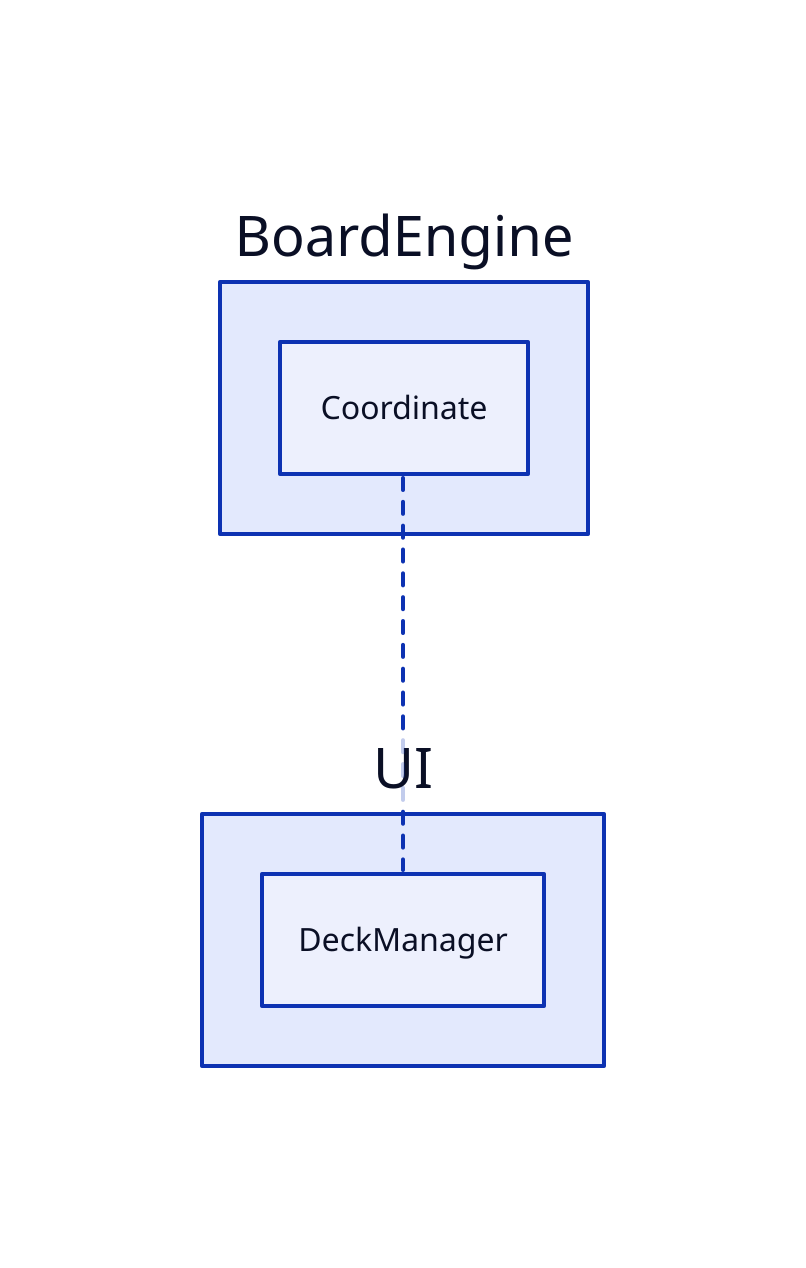 # Nodes :
BoardEngine: {
    Coordinate: Coordinate
}

# Links :
BoardEngine.Coordinate -- UI.DeckManager: {style.stroke-dash: 3}
